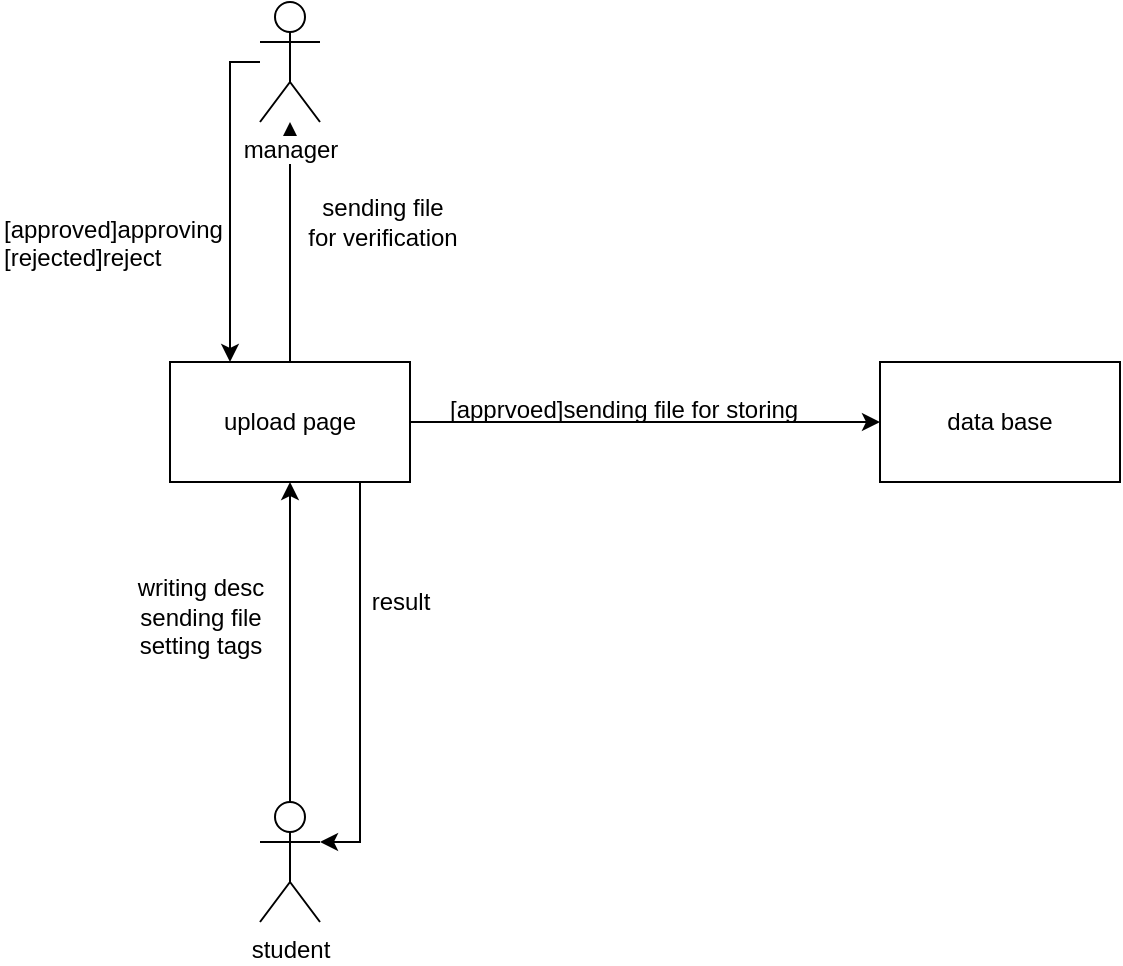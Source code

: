 <mxfile version="10.6.7" type="github"><diagram id="eYyL99N8NYH_syN0136Z" name="Page-1"><mxGraphModel dx="1433" dy="741" grid="1" gridSize="10" guides="1" tooltips="1" connect="1" arrows="1" fold="1" page="1" pageScale="1" pageWidth="850" pageHeight="1100" math="0" shadow="0"><root><mxCell id="0"/><mxCell id="1" parent="0"/><mxCell id="4rEMzNRvrUniTj7UvR58-25" value="" style="edgeStyle=orthogonalEdgeStyle;rounded=0;orthogonalLoop=1;jettySize=auto;html=1;" edge="1" parent="1" source="4rEMzNRvrUniTj7UvR58-27" target="4rEMzNRvrUniTj7UvR58-33"><mxGeometry relative="1" as="geometry"/></mxCell><mxCell id="4rEMzNRvrUniTj7UvR58-26" value="&lt;br&gt;writing desc&lt;br&gt;sending file &lt;br&gt;setting tags" style="text;html=1;resizable=0;points=[];align=center;verticalAlign=middle;labelBackgroundColor=#ffffff;" vertex="1" connectable="0" parent="4rEMzNRvrUniTj7UvR58-25"><mxGeometry x="-0.013" y="-3" relative="1" as="geometry"><mxPoint x="-48" y="-21" as="offset"/></mxGeometry></mxCell><mxCell id="4rEMzNRvrUniTj7UvR58-27" value="student" style="shape=umlActor;verticalLabelPosition=bottom;labelBackgroundColor=#ffffff;verticalAlign=top;html=1;outlineConnect=0;" vertex="1" parent="1"><mxGeometry x="420" y="410" width="30" height="60" as="geometry"/></mxCell><mxCell id="4rEMzNRvrUniTj7UvR58-28" style="edgeStyle=orthogonalEdgeStyle;rounded=0;orthogonalLoop=1;jettySize=auto;html=1;entryX=1;entryY=0.333;entryDx=0;entryDy=0;entryPerimeter=0;" edge="1" parent="1" source="4rEMzNRvrUniTj7UvR58-33" target="4rEMzNRvrUniTj7UvR58-27"><mxGeometry relative="1" as="geometry"><mxPoint x="510" y="390" as="targetPoint"/><Array as="points"><mxPoint x="470" y="430"/></Array></mxGeometry></mxCell><mxCell id="4rEMzNRvrUniTj7UvR58-29" value="result" style="text;html=1;resizable=0;points=[];align=center;verticalAlign=middle;labelBackgroundColor=#ffffff;" vertex="1" connectable="0" parent="4rEMzNRvrUniTj7UvR58-28"><mxGeometry x="-0.023" relative="1" as="geometry"><mxPoint x="20" y="-37.5" as="offset"/></mxGeometry></mxCell><mxCell id="4rEMzNRvrUniTj7UvR58-30" value="" style="edgeStyle=orthogonalEdgeStyle;rounded=0;orthogonalLoop=1;jettySize=auto;html=1;" edge="1" parent="1" source="4rEMzNRvrUniTj7UvR58-33"><mxGeometry relative="1" as="geometry"><mxPoint x="435" y="70" as="targetPoint"/></mxGeometry></mxCell><mxCell id="4rEMzNRvrUniTj7UvR58-31" value="sending file&lt;br&gt;for verification" style="text;html=1;resizable=0;points=[];align=center;verticalAlign=middle;labelBackgroundColor=#ffffff;" vertex="1" connectable="0" parent="4rEMzNRvrUniTj7UvR58-30"><mxGeometry x="0.083" relative="1" as="geometry"><mxPoint x="45" y="-5" as="offset"/></mxGeometry></mxCell><mxCell id="4rEMzNRvrUniTj7UvR58-32" style="edgeStyle=orthogonalEdgeStyle;rounded=0;orthogonalLoop=1;jettySize=auto;html=1;" edge="1" parent="1" source="4rEMzNRvrUniTj7UvR58-33" target="4rEMzNRvrUniTj7UvR58-36"><mxGeometry relative="1" as="geometry"/></mxCell><mxCell id="4rEMzNRvrUniTj7UvR58-33" value="upload page" style="rounded=0;whiteSpace=wrap;html=1;" vertex="1" parent="1"><mxGeometry x="375" y="190" width="120" height="60" as="geometry"/></mxCell><mxCell id="4rEMzNRvrUniTj7UvR58-34" style="edgeStyle=orthogonalEdgeStyle;rounded=0;orthogonalLoop=1;jettySize=auto;html=1;entryX=0.25;entryY=0;entryDx=0;entryDy=0;" edge="1" parent="1" source="4rEMzNRvrUniTj7UvR58-35" target="4rEMzNRvrUniTj7UvR58-33"><mxGeometry relative="1" as="geometry"><Array as="points"><mxPoint x="405" y="40"/></Array></mxGeometry></mxCell><mxCell id="4rEMzNRvrUniTj7UvR58-35" value="manager" style="shape=umlActor;verticalLabelPosition=bottom;labelBackgroundColor=#ffffff;verticalAlign=top;html=1;outlineConnect=0;" vertex="1" parent="1"><mxGeometry x="420" y="10" width="30" height="60" as="geometry"/></mxCell><mxCell id="4rEMzNRvrUniTj7UvR58-36" value="data base" style="rounded=0;whiteSpace=wrap;html=1;" vertex="1" parent="1"><mxGeometry x="730" y="190" width="120" height="60" as="geometry"/></mxCell><mxCell id="4rEMzNRvrUniTj7UvR58-37" value="[approved]approving&lt;br&gt;[rejected]reject" style="text;html=1;" vertex="1" parent="1"><mxGeometry x="290" y="110" width="140" height="30" as="geometry"/></mxCell><mxCell id="4rEMzNRvrUniTj7UvR58-38" value="[apprvoed]sending file for storing" style="text;html=1;" vertex="1" parent="1"><mxGeometry x="512.5" y="200" width="200" height="30" as="geometry"/></mxCell></root></mxGraphModel></diagram></mxfile>